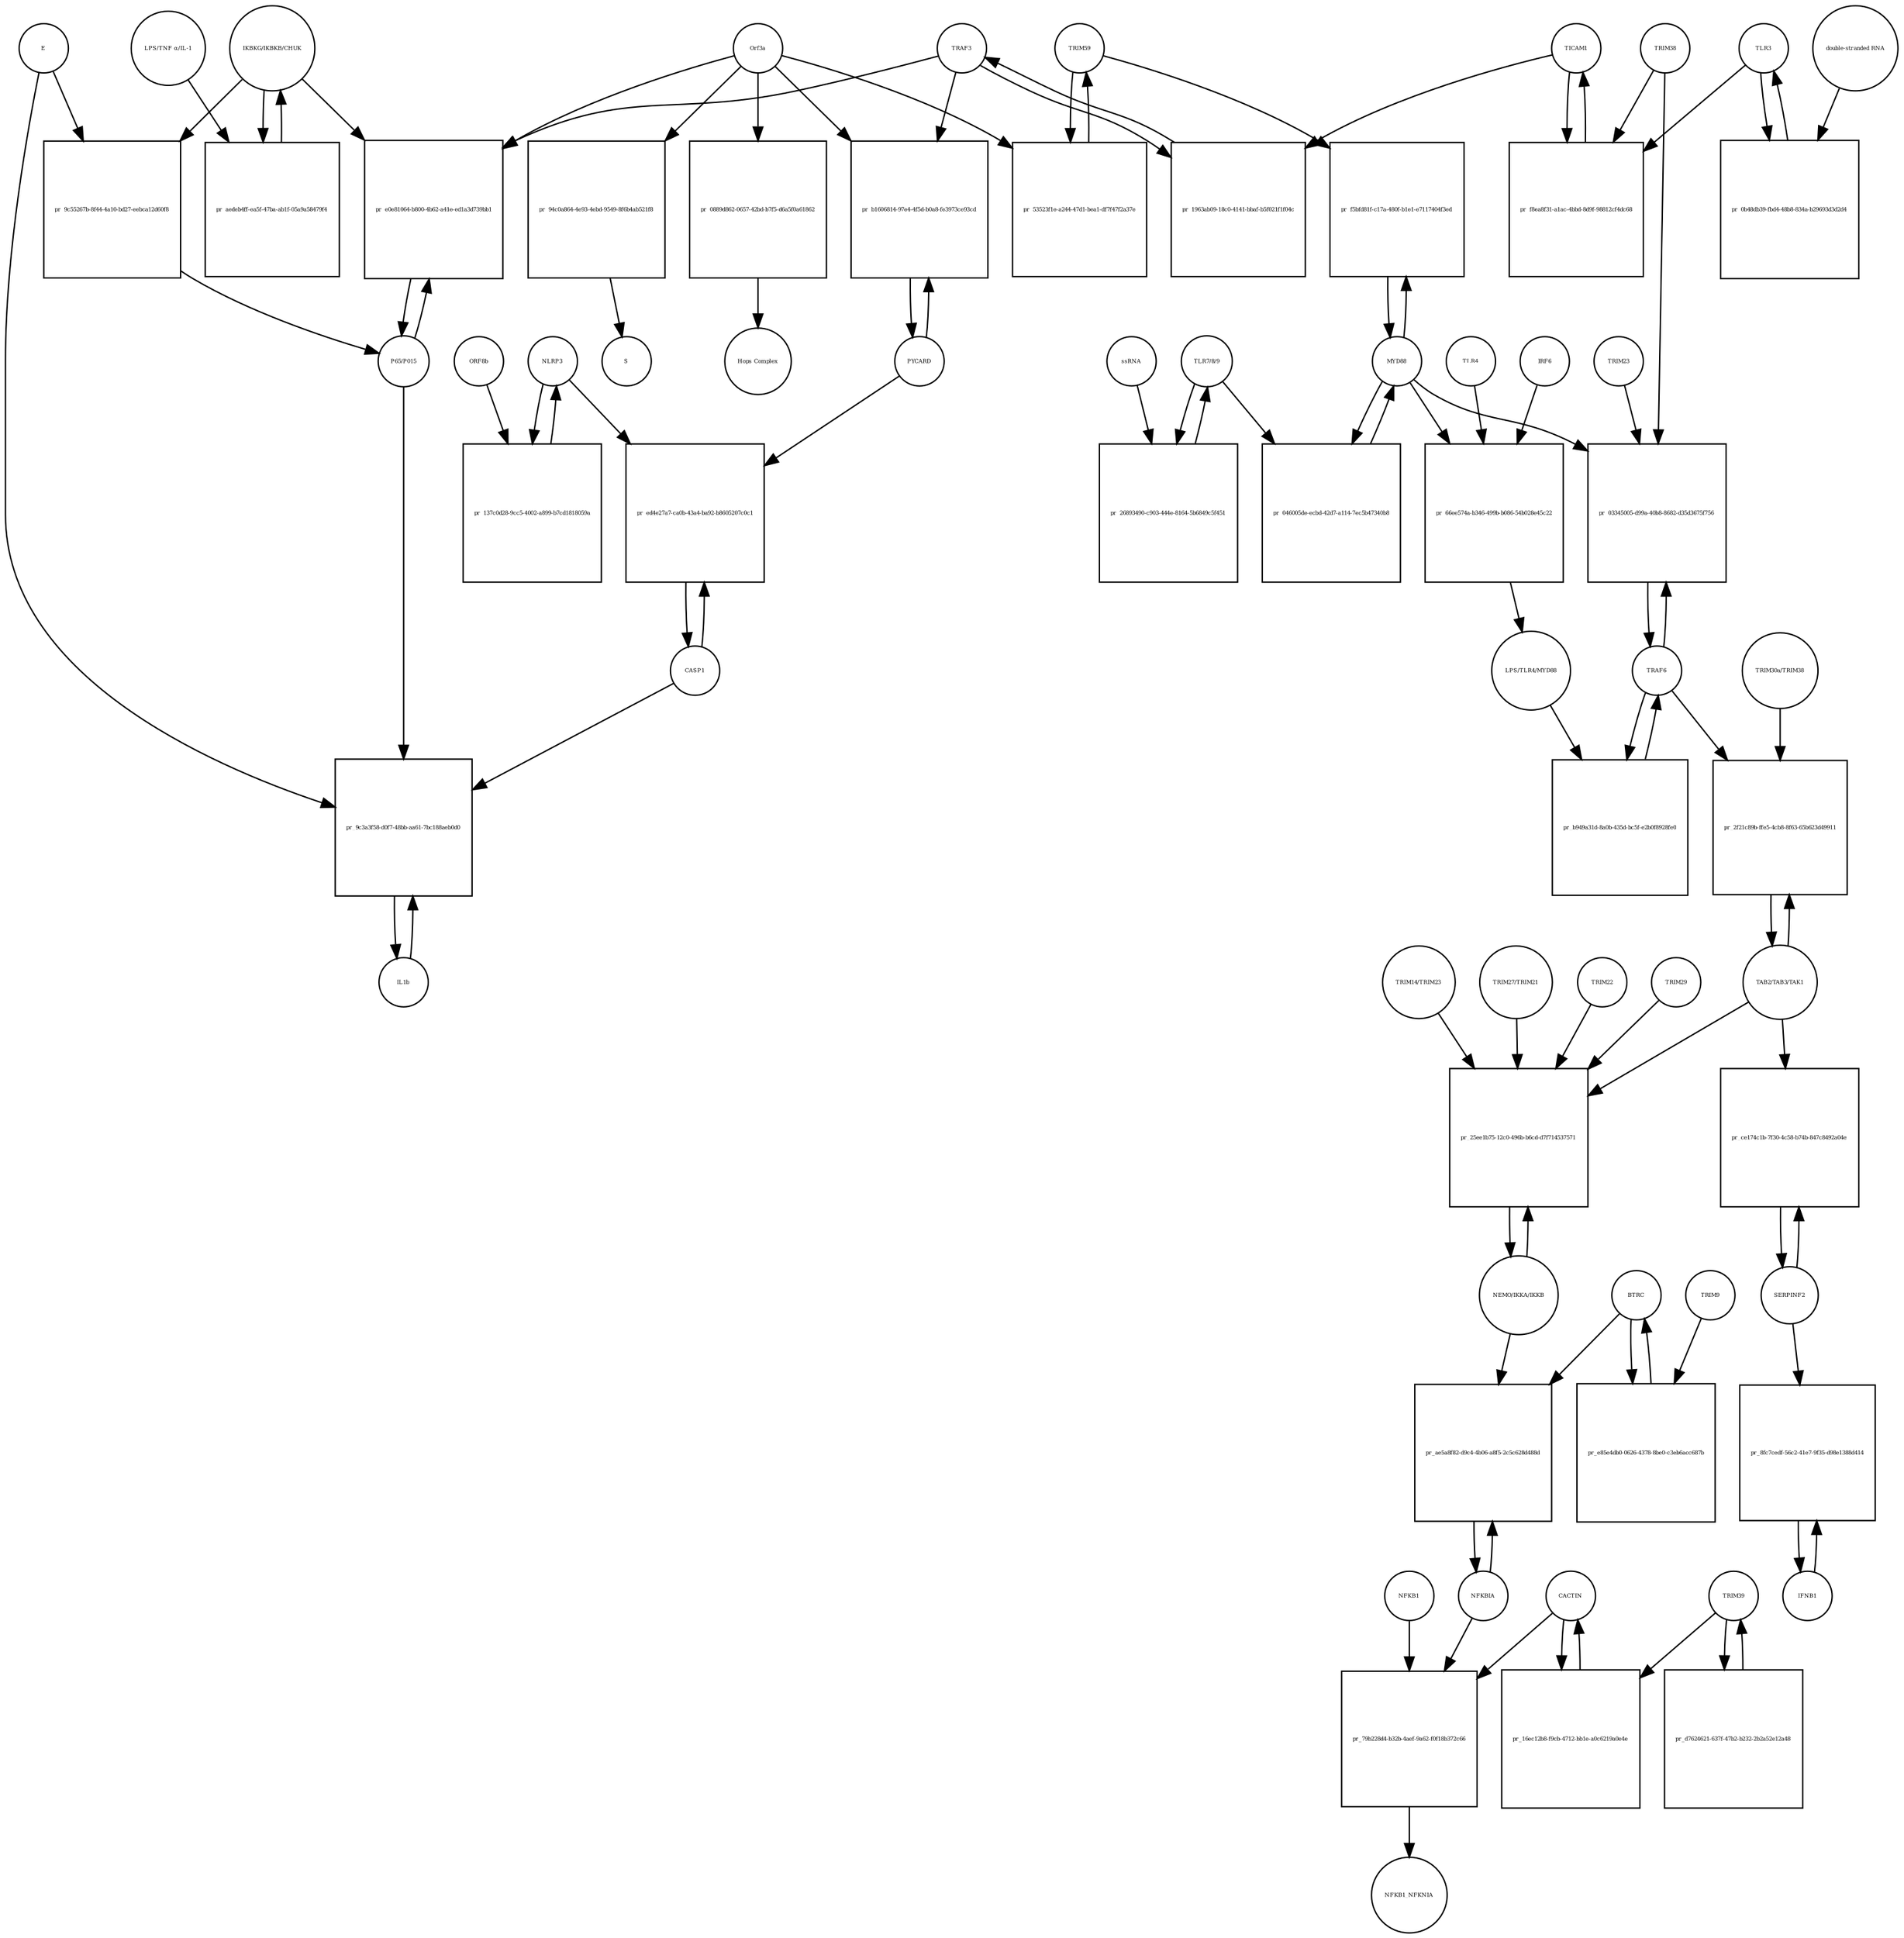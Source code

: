 strict digraph  {
TRIM59 [annotation="urn_miriam_pubmed_22588174|urn_miriam_hgnc_30834", bipartite=0, cls=macromolecule, fontsize=4, label=TRIM59, shape=circle];
"pr_53523f1e-a244-47d1-bea1-df7f47f2a37e" [annotation="", bipartite=1, cls=process, fontsize=4, label="pr_53523f1e-a244-47d1-bea1-df7f47f2a37e", shape=square];
Orf3a [annotation=urn_miriam_uniprot_P0DTC3, bipartite=0, cls=macromolecule, fontsize=4, label=Orf3a, shape=circle];
NLRP3 [annotation="", bipartite=0, cls="macromolecule multimer", fontsize=4, label=NLRP3, shape=circle];
"pr_137c0d28-9cc5-4002-a899-b7cd1818059a" [annotation="", bipartite=1, cls=process, fontsize=4, label="pr_137c0d28-9cc5-4002-a899-b7cd1818059a", shape=square];
ORF8b [annotation=urn_miriam_ncbiprotein_BCD58760, bipartite=0, cls=macromolecule, fontsize=4, label=ORF8b, shape=circle];
TRAF3 [annotation=urn_miriam_hgnc_12033, bipartite=0, cls=macromolecule, fontsize=4, label=TRAF3, shape=circle];
"pr_1963ab09-18c0-4141-bbaf-b5f021f1f04c" [annotation="", bipartite=1, cls=process, fontsize=4, label="pr_1963ab09-18c0-4141-bbaf-b5f021f1f04c", shape=square];
TICAM1 [annotation=urn_miriam_hgnc_18348, bipartite=0, cls=macromolecule, fontsize=4, label=TICAM1, shape=circle];
"IKBKG/IKBKB/CHUK" [annotation="urn_miriam_hgnc_5961|urn_miriam_hgnc_5960|urn_miriam_hgnc_1974", bipartite=0, cls=complex, fontsize=4, label="IKBKG/IKBKB/CHUK", shape=circle];
"pr_aedeb4ff-ea5f-47ba-ab1f-05a9a58479f4" [annotation="", bipartite=1, cls=process, fontsize=4, label="pr_aedeb4ff-ea5f-47ba-ab1f-05a9a58479f4", shape=square];
"LPS/TNF α/IL-1" [annotation="urn_miriam_hgnc_6121|urn_miriam_hgnc_11916|urn_miriam_hgnc_5991", bipartite=0, cls=complex, fontsize=4, label="LPS/TNF α/IL-1", shape=circle];
"pr_9c55267b-8f44-4a10-bd27-eebca12d60f8" [annotation="", bipartite=1, cls=process, fontsize=4, label="pr_9c55267b-8f44-4a10-bd27-eebca12d60f8", shape=square];
"P65/P015" [annotation="urn_miriam_hgnc_9955|urn_miriam_hgnc_7794", bipartite=0, cls=complex, fontsize=4, label="P65/P015", shape=circle];
E [annotation=urn_miriam_ncbiprotein_1796318600, bipartite=0, cls=macromolecule, fontsize=4, label=E, shape=circle];
CASP1 [annotation=urn_miriam_hgnc_1499, bipartite=0, cls=macromolecule, fontsize=4, label=CASP1, shape=circle];
"pr_ed4e27a7-ca0b-43a4-ba92-b8605207c0c1" [annotation="", bipartite=1, cls=process, fontsize=4, label="pr_ed4e27a7-ca0b-43a4-ba92-b8605207c0c1", shape=square];
PYCARD [annotation="", bipartite=0, cls="macromolecule multimer", fontsize=4, label=PYCARD, shape=circle];
TRAF6 [annotation=urn_miriam_hgnc_12036, bipartite=0, cls=macromolecule, fontsize=4, label=TRAF6, shape=circle];
"pr_b949a31d-8a0b-435d-bc5f-e2b0f8928fe0" [annotation="", bipartite=1, cls=process, fontsize=4, label="pr_b949a31d-8a0b-435d-bc5f-e2b0f8928fe0", shape=square];
"LPS/TLR4/MYD88" [annotation="urn_miriam_hgnc_6121|urn_miriam_hgnc_11850|urn_miriam_hgnc_7562", bipartite=0, cls=complex, fontsize=4, label="LPS/TLR4/MYD88", shape=circle];
"pr_03345005-d99a-40b8-8682-d35d3675f756" [annotation="", bipartite=1, cls=process, fontsize=4, label="pr_03345005-d99a-40b8-8682-d35d3675f756", shape=square];
MYD88 [annotation=urn_miriam_hgnc_7562, bipartite=0, cls=macromolecule, fontsize=4, label=MYD88, shape=circle];
TRIM38 [annotation=urn_miriam_hgnc_10059, bipartite=0, cls=macromolecule, fontsize=4, label=TRIM38, shape=circle];
TRIM23 [annotation=urn_miriam_hgnc_660, bipartite=0, cls=macromolecule, fontsize=4, label=TRIM23, shape=circle];
"TLR7/8/9" [annotation="urn_miriam_hgnc_15633|urn_miriam_hgnc_15632|urn_miriam_hgnc_15631", bipartite=0, cls=complex, fontsize=4, label="TLR7/8/9", shape=circle];
"pr_26893490-c903-444e-8164-5b6849c5f451" [annotation="", bipartite=1, cls=process, fontsize=4, label="pr_26893490-c903-444e-8164-5b6849c5f451", shape=square];
ssRNA [annotation="", bipartite=0, cls="nucleic acid feature", fontsize=4, label=ssRNA, shape=circle];
"pr_f8ea8f31-a1ac-4bbd-8d9f-98812cf4dc68" [annotation="", bipartite=1, cls=process, fontsize=4, label="pr_f8ea8f31-a1ac-4bbd-8d9f-98812cf4dc68", shape=square];
TLR3 [annotation=urn_miriam_hgnc_11849, bipartite=0, cls=macromolecule, fontsize=4, label=TLR3, shape=circle];
"pr_046005de-ecbd-42d7-a114-7ec5b47340b8" [annotation="", bipartite=1, cls=process, fontsize=4, label="pr_046005de-ecbd-42d7-a114-7ec5b47340b8", shape=square];
"pr_f5bfd81f-c17a-480f-b1e1-e7117404f3ed" [annotation="", bipartite=1, cls=process, fontsize=4, label="pr_f5bfd81f-c17a-480f-b1e1-e7117404f3ed", shape=square];
"TAB2/TAB3/TAK1" [annotation="urn_miriam_hgnc_17075|urn_miriam_hgnc_30681|urn_miriam_hgnc_6859", bipartite=0, cls=complex, fontsize=4, label="TAB2/TAB3/TAK1", shape=circle];
"pr_2f21c89b-ffe5-4cb8-8f63-65b623d49911" [annotation="", bipartite=1, cls=process, fontsize=4, label="pr_2f21c89b-ffe5-4cb8-8f63-65b623d49911", shape=square];
"TRIM30a/TRIM38" [annotation="urn_miriam_hgnc_10059|urn_miriam_uniprot_P15533", bipartite=0, cls=complex, fontsize=4, label="TRIM30a/TRIM38", shape=circle];
"NEMO/IKKA/IKKB" [annotation="urn_miriam_hgnc_5961|urn_miriam_hgnc_5960|urn_miriam_hgnc_1974", bipartite=0, cls=complex, fontsize=4, label="NEMO/IKKA/IKKB", shape=circle];
"pr_25ee1b75-12c0-496b-b6cd-d7f714537571" [annotation="", bipartite=1, cls=process, fontsize=4, label="pr_25ee1b75-12c0-496b-b6cd-d7f714537571", shape=square];
TRIM22 [annotation=urn_miriam_hgnc_16379, bipartite=0, cls=macromolecule, fontsize=4, label=TRIM22, shape=circle];
TRIM29 [annotation=urn_miriam_hgnc_17274, bipartite=0, cls=macromolecule, fontsize=4, label=TRIM29, shape=circle];
"TRIM14/TRIM23" [annotation="urn_miriam_hgnc_16283|urn_miriam_hgnc_660", bipartite=0, cls=complex, fontsize=4, label="TRIM14/TRIM23", shape=circle];
"TRIM27/TRIM21" [annotation="urn_miriam_hgnc_9975|urn_miriam_hgnc_11312", bipartite=0, cls=complex, fontsize=4, label="TRIM27/TRIM21", shape=circle];
NFKBIA [annotation=urn_miriam_hgnc_7797, bipartite=0, cls=macromolecule, fontsize=4, label=NFKBIA, shape=circle];
"pr_ae5a8f82-d9c4-4b06-a8f5-2c5c628d488d" [annotation="", bipartite=1, cls=process, fontsize=4, label="pr_ae5a8f82-d9c4-4b06-a8f5-2c5c628d488d", shape=square];
BTRC [annotation=urn_miriam_hgnc_1144, bipartite=0, cls=macromolecule, fontsize=4, label=BTRC, shape=circle];
"pr_e0e81064-b800-4b62-a41e-ed1a3d739bb1" [annotation="", bipartite=1, cls=process, fontsize=4, label="pr_e0e81064-b800-4b62-a41e-ed1a3d739bb1", shape=square];
"pr_e85e4db0-0626-4378-8be0-c3eb6acc687b" [annotation="", bipartite=1, cls=process, fontsize=4, label="pr_e85e4db0-0626-4378-8be0-c3eb6acc687b", shape=square];
TRIM9 [annotation=urn_miriam_hgnc_16288, bipartite=0, cls=macromolecule, fontsize=4, label=TRIM9, shape=circle];
TRIM39 [annotation=urn_miriam_hgnc_10065, bipartite=0, cls=macromolecule, fontsize=4, label=TRIM39, shape=circle];
"pr_d7624621-637f-47b2-b232-2b2a52e12a48" [annotation="", bipartite=1, cls=process, fontsize=4, label="pr_d7624621-637f-47b2-b232-2b2a52e12a48", shape=square];
CACTIN [annotation=urn_miriam_hgnc_29938, bipartite=0, cls=macromolecule, fontsize=4, label=CACTIN, shape=circle];
"pr_16ec12b8-f9cb-4712-bb1e-a0c6219a0e4e" [annotation="", bipartite=1, cls=process, fontsize=4, label="pr_16ec12b8-f9cb-4712-bb1e-a0c6219a0e4e", shape=square];
NFKB1 [annotation=urn_miriam_hgnc_7794, bipartite=0, cls=macromolecule, fontsize=4, label=NFKB1, shape=circle];
"pr_79b228d4-b32b-4aef-9a62-f0f18b372c66" [annotation="", bipartite=1, cls=process, fontsize=4, label="pr_79b228d4-b32b-4aef-9a62-f0f18b372c66", shape=square];
NFKB1_NFKNIA [annotation="", bipartite=0, cls=complex, fontsize=4, label=NFKB1_NFKNIA, shape=circle];
SERPINF2 [annotation=urn_miriam_hgnc_9075, bipartite=0, cls=macromolecule, fontsize=4, label=SERPINF2, shape=circle];
"pr_ce174c1b-7f30-4c58-b74b-847c8492a04e" [annotation="", bipartite=1, cls=process, fontsize=4, label="pr_ce174c1b-7f30-4c58-b74b-847c8492a04e", shape=square];
IFNB1 [annotation=urn_miriam_hgnc_5434, bipartite=0, cls=macromolecule, fontsize=4, label=IFNB1, shape=circle];
"pr_8fc7cedf-56c2-41e7-9f35-d98e1388d414" [annotation="", bipartite=1, cls=process, fontsize=4, label="pr_8fc7cedf-56c2-41e7-9f35-d98e1388d414", shape=square];
"pr_0b48db39-fbd4-48b8-834a-b29693d3d2d4" [annotation="", bipartite=1, cls=process, fontsize=4, label="pr_0b48db39-fbd4-48b8-834a-b29693d3d2d4", shape=square];
"double-stranded RNA" [annotation="", bipartite=0, cls="nucleic acid feature", fontsize=4, label="double-stranded RNA", shape=circle];
"pr_94c0a864-4e93-4ebd-9549-8f6b4ab521f8" [annotation="", bipartite=1, cls=process, fontsize=4, label="pr_94c0a864-4e93-4ebd-9549-8f6b4ab521f8", shape=square];
S [annotation=urn_miriam_uniprot_P0DTC2, bipartite=0, cls=macromolecule, fontsize=4, label=S, shape=circle];
IL1b [annotation=urn_miriam_hgnc_5992, bipartite=0, cls=macromolecule, fontsize=4, label=IL1b, shape=circle];
"pr_9c3a3f58-d0f7-48bb-aa61-7bc188aeb0d0" [annotation="", bipartite=1, cls=process, fontsize=4, label="pr_9c3a3f58-d0f7-48bb-aa61-7bc188aeb0d0", shape=square];
"pr_b1606814-97e4-4f5d-b0a8-fe3973ce93cd" [annotation="", bipartite=1, cls=process, fontsize=4, label="pr_b1606814-97e4-4f5d-b0a8-fe3973ce93cd", shape=square];
"pr_0889d862-0657-42bd-b7f5-d6a5f0a61862" [annotation="", bipartite=1, cls=process, fontsize=4, label="pr_0889d862-0657-42bd-b7f5-d6a5f0a61862", shape=square];
"Hops Complex" [annotation="urn_miriam_uniprot_J9TC74|urn_miriam_hgnc_14583|urn_miriam_hgnc_20593|urn_miriam_hgnc_24048|urn_miriam_hgnc_5013|urn_miriam_hgnc_20266", bipartite=0, cls=complex, fontsize=4, label="Hops Complex", shape=circle];
TLR4 [annotation="", bipartite=0, cls=macromolecule, fontsize=4, label=TLR4, shape=circle];
"pr_66ee574a-b346-499b-b086-54b028e45c22" [annotation="", bipartite=1, cls=process, fontsize=4, label="pr_66ee574a-b346-499b-b086-54b028e45c22", shape=square];
IRF6 [annotation="", bipartite=0, cls=macromolecule, fontsize=4, label=IRF6, shape=circle];
TRIM59 -> "pr_53523f1e-a244-47d1-bea1-df7f47f2a37e"  [annotation="", interaction_type=consumption];
TRIM59 -> "pr_f5bfd81f-c17a-480f-b1e1-e7117404f3ed"  [annotation=urn_miriam_pubmed_22588174, interaction_type=inhibition];
"pr_53523f1e-a244-47d1-bea1-df7f47f2a37e" -> TRIM59  [annotation="", interaction_type=production];
Orf3a -> "pr_53523f1e-a244-47d1-bea1-df7f47f2a37e"  [annotation=urn_miriam_pubmed_28829373, interaction_type="necessary stimulation"];
Orf3a -> "pr_e0e81064-b800-4b62-a41e-ed1a3d739bb1"  [annotation="urn_miriam_pubmed_31034780|urn_miriam_pubmed_32172672", interaction_type="necessary stimulation"];
Orf3a -> "pr_94c0a864-4e93-4ebd-9549-8f6b4ab521f8"  [annotation=urn_miriam_pubmed_32172672, interaction_type="necessary stimulation"];
Orf3a -> "pr_b1606814-97e4-4f5d-b0a8-fe3973ce93cd"  [annotation=urn_miriam_pubmed_32172672, interaction_type="necessary stimulation"];
Orf3a -> "pr_0889d862-0657-42bd-b7f5-d6a5f0a61862"  [annotation="urn_miriam_pubmed_15316659|urn_miriam_pubmed_17715238|urn_miriam_pubmed_25375324|urn_miriam_pubmed_19590927", interaction_type="necessary stimulation"];
NLRP3 -> "pr_137c0d28-9cc5-4002-a899-b7cd1818059a"  [annotation="", interaction_type=consumption];
NLRP3 -> "pr_ed4e27a7-ca0b-43a4-ba92-b8605207c0c1"  [annotation="", interaction_type=consumption];
"pr_137c0d28-9cc5-4002-a899-b7cd1818059a" -> NLRP3  [annotation="", interaction_type=production];
ORF8b -> "pr_137c0d28-9cc5-4002-a899-b7cd1818059a"  [annotation=urn_miriam_pubmed_31231549, interaction_type="necessary stimulation"];
TRAF3 -> "pr_1963ab09-18c0-4141-bbaf-b5f021f1f04c"  [annotation="", interaction_type=consumption];
TRAF3 -> "pr_e0e81064-b800-4b62-a41e-ed1a3d739bb1"  [annotation="urn_miriam_pubmed_31034780|urn_miriam_pubmed_32172672", interaction_type=catalysis];
TRAF3 -> "pr_b1606814-97e4-4f5d-b0a8-fe3973ce93cd"  [annotation=urn_miriam_pubmed_32172672, interaction_type=catalysis];
"pr_1963ab09-18c0-4141-bbaf-b5f021f1f04c" -> TRAF3  [annotation="", interaction_type=production];
TICAM1 -> "pr_1963ab09-18c0-4141-bbaf-b5f021f1f04c"  [annotation=urn_miriam_pubmed_28829373, interaction_type="necessary stimulation"];
TICAM1 -> "pr_f8ea8f31-a1ac-4bbd-8d9f-98812cf4dc68"  [annotation="", interaction_type=consumption];
"IKBKG/IKBKB/CHUK" -> "pr_aedeb4ff-ea5f-47ba-ab1f-05a9a58479f4"  [annotation="", interaction_type=consumption];
"IKBKG/IKBKB/CHUK" -> "pr_9c55267b-8f44-4a10-bd27-eebca12d60f8"  [annotation="", interaction_type=consumption];
"IKBKG/IKBKB/CHUK" -> "pr_e0e81064-b800-4b62-a41e-ed1a3d739bb1"  [annotation="urn_miriam_pubmed_31034780|urn_miriam_pubmed_32172672", interaction_type=catalysis];
"pr_aedeb4ff-ea5f-47ba-ab1f-05a9a58479f4" -> "IKBKG/IKBKB/CHUK"  [annotation="", interaction_type=production];
"LPS/TNF α/IL-1" -> "pr_aedeb4ff-ea5f-47ba-ab1f-05a9a58479f4"  [annotation="urn_miriam_pubmed_32172672|urn_miriam_taxonomy_2697049", interaction_type=catalysis];
"pr_9c55267b-8f44-4a10-bd27-eebca12d60f8" -> "P65/P015"  [annotation="", interaction_type=production];
"P65/P015" -> "pr_e0e81064-b800-4b62-a41e-ed1a3d739bb1"  [annotation="", interaction_type=consumption];
"P65/P015" -> "pr_9c3a3f58-d0f7-48bb-aa61-7bc188aeb0d0"  [annotation=urn_miriam_pubmed_31034780, interaction_type=stimulation];
E -> "pr_9c55267b-8f44-4a10-bd27-eebca12d60f8"  [annotation="urn_miriam_pubmed_32172672|urn_miriam_taxonomy_2697049", interaction_type="necessary stimulation"];
E -> "pr_9c3a3f58-d0f7-48bb-aa61-7bc188aeb0d0"  [annotation=urn_miriam_pubmed_31034780, interaction_type=catalysis];
CASP1 -> "pr_ed4e27a7-ca0b-43a4-ba92-b8605207c0c1"  [annotation="", interaction_type=consumption];
CASP1 -> "pr_9c3a3f58-d0f7-48bb-aa61-7bc188aeb0d0"  [annotation=urn_miriam_pubmed_31034780, interaction_type=catalysis];
"pr_ed4e27a7-ca0b-43a4-ba92-b8605207c0c1" -> CASP1  [annotation="", interaction_type=production];
PYCARD -> "pr_ed4e27a7-ca0b-43a4-ba92-b8605207c0c1"  [annotation="", interaction_type=consumption];
PYCARD -> "pr_b1606814-97e4-4f5d-b0a8-fe3973ce93cd"  [annotation="", interaction_type=consumption];
TRAF6 -> "pr_b949a31d-8a0b-435d-bc5f-e2b0f8928fe0"  [annotation="", interaction_type=consumption];
TRAF6 -> "pr_03345005-d99a-40b8-8682-d35d3675f756"  [annotation="", interaction_type=consumption];
TRAF6 -> "pr_2f21c89b-ffe5-4cb8-8f63-65b623d49911"  [annotation="urn_miriam_pubmed_23758787|urn_miriam_pubmed_25172371|urn_miriam_pubmed_18345001", interaction_type="necessary stimulation"];
"pr_b949a31d-8a0b-435d-bc5f-e2b0f8928fe0" -> TRAF6  [annotation="", interaction_type=production];
"LPS/TLR4/MYD88" -> "pr_b949a31d-8a0b-435d-bc5f-e2b0f8928fe0"  [annotation=urn_miriam_pubmed_23758787, interaction_type=catalysis];
"pr_03345005-d99a-40b8-8682-d35d3675f756" -> TRAF6  [annotation="", interaction_type=production];
MYD88 -> "pr_03345005-d99a-40b8-8682-d35d3675f756"  [annotation="urn_miriam_pubmed_15361868|urn_miriam_pubmed_22539786|urn_miriam_pubmed_20724660", interaction_type="necessary stimulation"];
MYD88 -> "pr_046005de-ecbd-42d7-a114-7ec5b47340b8"  [annotation="", interaction_type=consumption];
MYD88 -> "pr_f5bfd81f-c17a-480f-b1e1-e7117404f3ed"  [annotation="", interaction_type=consumption];
MYD88 -> "pr_66ee574a-b346-499b-b086-54b028e45c22"  [annotation="", interaction_type=consumption];
TRIM38 -> "pr_03345005-d99a-40b8-8682-d35d3675f756"  [annotation="urn_miriam_pubmed_15361868|urn_miriam_pubmed_22539786|urn_miriam_pubmed_20724660", interaction_type=inhibition];
TRIM38 -> "pr_f8ea8f31-a1ac-4bbd-8d9f-98812cf4dc68"  [annotation="urn_miriam_pubmed_23758787|urn_miriam_pubmed_22539786", interaction_type=inhibition];
TRIM23 -> "pr_03345005-d99a-40b8-8682-d35d3675f756"  [annotation="urn_miriam_pubmed_15361868|urn_miriam_pubmed_22539786|urn_miriam_pubmed_20724660", interaction_type="necessary stimulation"];
"TLR7/8/9" -> "pr_26893490-c903-444e-8164-5b6849c5f451"  [annotation="", interaction_type=consumption];
"TLR7/8/9" -> "pr_046005de-ecbd-42d7-a114-7ec5b47340b8"  [annotation=urn_miriam_pubmed_15361868, interaction_type="necessary stimulation"];
"pr_26893490-c903-444e-8164-5b6849c5f451" -> "TLR7/8/9"  [annotation="", interaction_type=production];
ssRNA -> "pr_26893490-c903-444e-8164-5b6849c5f451"  [annotation=urn_miriam_pubmed_21782231, interaction_type="necessary stimulation"];
"pr_f8ea8f31-a1ac-4bbd-8d9f-98812cf4dc68" -> TICAM1  [annotation="", interaction_type=production];
TLR3 -> "pr_f8ea8f31-a1ac-4bbd-8d9f-98812cf4dc68"  [annotation="urn_miriam_pubmed_23758787|urn_miriam_pubmed_22539786", interaction_type="necessary stimulation"];
TLR3 -> "pr_0b48db39-fbd4-48b8-834a-b29693d3d2d4"  [annotation="", interaction_type=consumption];
"pr_046005de-ecbd-42d7-a114-7ec5b47340b8" -> MYD88  [annotation="", interaction_type=production];
"pr_f5bfd81f-c17a-480f-b1e1-e7117404f3ed" -> MYD88  [annotation="", interaction_type=production];
"TAB2/TAB3/TAK1" -> "pr_2f21c89b-ffe5-4cb8-8f63-65b623d49911"  [annotation="", interaction_type=consumption];
"TAB2/TAB3/TAK1" -> "pr_25ee1b75-12c0-496b-b6cd-d7f714537571"  [annotation="urn_miriam_pubmed_23758787|urn_miriam_pubmed_23408607|urn_miriam_pubmed_26358190|urn_miriam_pubmed_27695001|urn_miriam_pubmed_24379373|urn_miriam_pubmed_20724660", interaction_type="necessary stimulation"];
"TAB2/TAB3/TAK1" -> "pr_ce174c1b-7f30-4c58-b74b-847c8492a04e"  [annotation=urn_miriam_pubmed_17706453, interaction_type="necessary stimulation"];
"pr_2f21c89b-ffe5-4cb8-8f63-65b623d49911" -> "TAB2/TAB3/TAK1"  [annotation="", interaction_type=production];
"TRIM30a/TRIM38" -> "pr_2f21c89b-ffe5-4cb8-8f63-65b623d49911"  [annotation="urn_miriam_pubmed_23758787|urn_miriam_pubmed_25172371|urn_miriam_pubmed_18345001", interaction_type=inhibition];
"NEMO/IKKA/IKKB" -> "pr_25ee1b75-12c0-496b-b6cd-d7f714537571"  [annotation="", interaction_type=consumption];
"NEMO/IKKA/IKKB" -> "pr_ae5a8f82-d9c4-4b06-a8f5-2c5c628d488d"  [annotation=urn_miriam_pubmed_21135871, interaction_type=catalysis];
"pr_25ee1b75-12c0-496b-b6cd-d7f714537571" -> "NEMO/IKKA/IKKB"  [annotation="", interaction_type=production];
TRIM22 -> "pr_25ee1b75-12c0-496b-b6cd-d7f714537571"  [annotation="urn_miriam_pubmed_23758787|urn_miriam_pubmed_23408607|urn_miriam_pubmed_26358190|urn_miriam_pubmed_27695001|urn_miriam_pubmed_24379373|urn_miriam_pubmed_20724660", interaction_type=inhibition];
TRIM29 -> "pr_25ee1b75-12c0-496b-b6cd-d7f714537571"  [annotation="urn_miriam_pubmed_23758787|urn_miriam_pubmed_23408607|urn_miriam_pubmed_26358190|urn_miriam_pubmed_27695001|urn_miriam_pubmed_24379373|urn_miriam_pubmed_20724660", interaction_type=inhibition];
"TRIM14/TRIM23" -> "pr_25ee1b75-12c0-496b-b6cd-d7f714537571"  [annotation="urn_miriam_pubmed_23758787|urn_miriam_pubmed_23408607|urn_miriam_pubmed_26358190|urn_miriam_pubmed_27695001|urn_miriam_pubmed_24379373|urn_miriam_pubmed_20724660", interaction_type="necessary stimulation"];
"TRIM27/TRIM21" -> "pr_25ee1b75-12c0-496b-b6cd-d7f714537571"  [annotation="urn_miriam_pubmed_23758787|urn_miriam_pubmed_23408607|urn_miriam_pubmed_26358190|urn_miriam_pubmed_27695001|urn_miriam_pubmed_24379373|urn_miriam_pubmed_20724660", interaction_type=inhibition];
NFKBIA -> "pr_ae5a8f82-d9c4-4b06-a8f5-2c5c628d488d"  [annotation="", interaction_type=consumption];
NFKBIA -> "pr_79b228d4-b32b-4aef-9a62-f0f18b372c66"  [annotation="", interaction_type=consumption];
"pr_ae5a8f82-d9c4-4b06-a8f5-2c5c628d488d" -> NFKBIA  [annotation="", interaction_type=production];
BTRC -> "pr_ae5a8f82-d9c4-4b06-a8f5-2c5c628d488d"  [annotation=urn_miriam_pubmed_21135871, interaction_type=catalysis];
BTRC -> "pr_e85e4db0-0626-4378-8be0-c3eb6acc687b"  [annotation="", interaction_type=consumption];
"pr_e0e81064-b800-4b62-a41e-ed1a3d739bb1" -> "P65/P015"  [annotation="", interaction_type=production];
"pr_e85e4db0-0626-4378-8be0-c3eb6acc687b" -> BTRC  [annotation="", interaction_type=production];
TRIM9 -> "pr_e85e4db0-0626-4378-8be0-c3eb6acc687b"  [annotation=urn_miriam_pubmed_21135871, interaction_type=inhibition];
TRIM39 -> "pr_d7624621-637f-47b2-b232-2b2a52e12a48"  [annotation="", interaction_type=consumption];
TRIM39 -> "pr_16ec12b8-f9cb-4712-bb1e-a0c6219a0e4e"  [annotation=urn_miriam_pubmed_26999213, interaction_type="necessary stimulation"];
"pr_d7624621-637f-47b2-b232-2b2a52e12a48" -> TRIM39  [annotation="", interaction_type=production];
CACTIN -> "pr_16ec12b8-f9cb-4712-bb1e-a0c6219a0e4e"  [annotation="", interaction_type=consumption];
CACTIN -> "pr_79b228d4-b32b-4aef-9a62-f0f18b372c66"  [annotation=urn_miriam_pubmed_26999213, interaction_type=inhibition];
"pr_16ec12b8-f9cb-4712-bb1e-a0c6219a0e4e" -> CACTIN  [annotation="", interaction_type=production];
NFKB1 -> "pr_79b228d4-b32b-4aef-9a62-f0f18b372c66"  [annotation="", interaction_type=consumption];
"pr_79b228d4-b32b-4aef-9a62-f0f18b372c66" -> NFKB1_NFKNIA  [annotation="", interaction_type=production];
SERPINF2 -> "pr_ce174c1b-7f30-4c58-b74b-847c8492a04e"  [annotation="", interaction_type=consumption];
SERPINF2 -> "pr_8fc7cedf-56c2-41e7-9f35-d98e1388d414"  [annotation=urn_miriam_pubmed_17706453, interaction_type=stimulation];
"pr_ce174c1b-7f30-4c58-b74b-847c8492a04e" -> SERPINF2  [annotation="", interaction_type=production];
IFNB1 -> "pr_8fc7cedf-56c2-41e7-9f35-d98e1388d414"  [annotation="", interaction_type=consumption];
"pr_8fc7cedf-56c2-41e7-9f35-d98e1388d414" -> IFNB1  [annotation="", interaction_type=production];
"pr_0b48db39-fbd4-48b8-834a-b29693d3d2d4" -> TLR3  [annotation="", interaction_type=production];
"double-stranded RNA" -> "pr_0b48db39-fbd4-48b8-834a-b29693d3d2d4"  [annotation=urn_miriam_pubmed_23758787, interaction_type="necessary stimulation"];
"pr_94c0a864-4e93-4ebd-9549-8f6b4ab521f8" -> S  [annotation="", interaction_type=production];
IL1b -> "pr_9c3a3f58-d0f7-48bb-aa61-7bc188aeb0d0"  [annotation="", interaction_type=consumption];
"pr_9c3a3f58-d0f7-48bb-aa61-7bc188aeb0d0" -> IL1b  [annotation="", interaction_type=production];
"pr_b1606814-97e4-4f5d-b0a8-fe3973ce93cd" -> PYCARD  [annotation="", interaction_type=production];
"pr_0889d862-0657-42bd-b7f5-d6a5f0a61862" -> "Hops Complex"  [annotation="", interaction_type=production];
TLR4 -> "pr_66ee574a-b346-499b-b086-54b028e45c22"  [annotation="", interaction_type=consumption];
"pr_66ee574a-b346-499b-b086-54b028e45c22" -> "LPS/TLR4/MYD88"  [annotation="", interaction_type=production];
IRF6 -> "pr_66ee574a-b346-499b-b086-54b028e45c22"  [annotation="", interaction_type=consumption];
}
